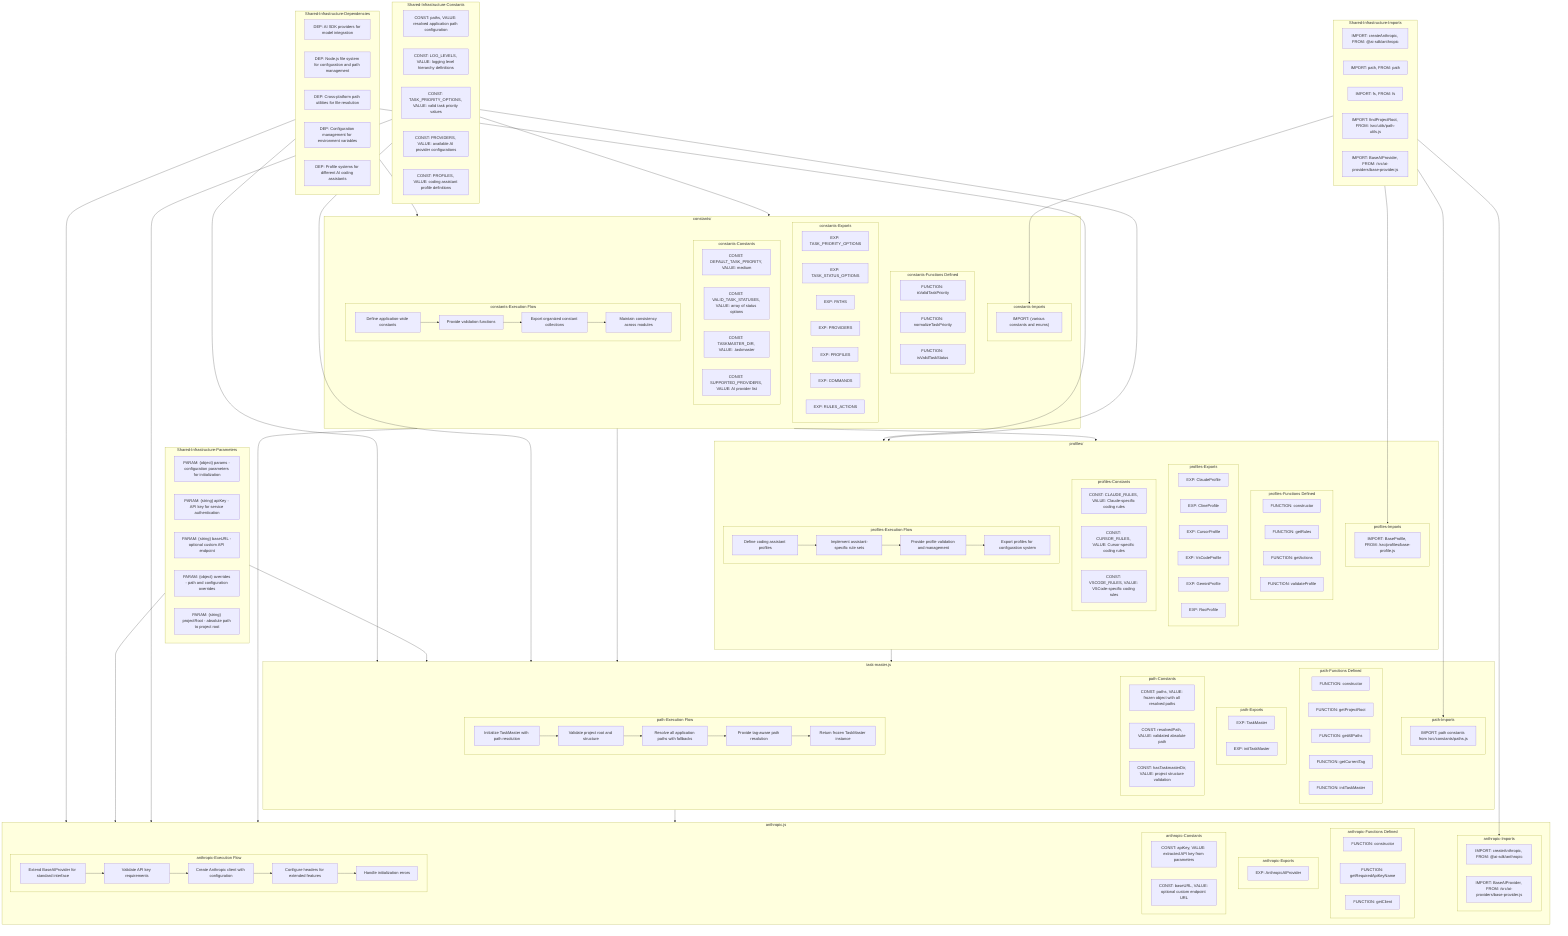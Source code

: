 flowchart TB
    %% SHARED INFRASTRUCTURE SECTIONS
    subgraph SharedImports["Shared-Infrastructure-Imports"]
        SI1["IMPORT: createAnthropic, FROM: @ai-sdk/anthropic"]
        SI2["IMPORT: path, FROM: path"]
        SI3["IMPORT: fs, FROM: fs"]
        SI4["IMPORT: findProjectRoot, FROM: /src/utils/path-utils.js"]
        SI5["IMPORT: BaseAIProvider, FROM: /src/ai-providers/base-provider.js"]
    end
    
    subgraph SharedDependencies["Shared-Infrastructure-Dependencies"]
        SD1["DEP: AI SDK providers for model integration"]
        SD2["DEP: Node.js file system for configuration and path management"]
        SD3["DEP: Cross-platform path utilities for file resolution"]
        SD4["DEP: Configuration management for environment variables"]
        SD5["DEP: Profile systems for different AI coding assistants"]
    end
    
    subgraph SharedParameters["Shared-Infrastructure-Parameters"]
        SP1["PARAM: {object} params - configuration parameters for initialization"]
        SP2["PARAM: {string} apiKey - API key for service authentication"]
        SP3["PARAM: {string} baseURL - optional custom API endpoint"]
        SP4["PARAM: {object} overrides - path and configuration overrides"]
        SP5["PARAM: {string} projectRoot - absolute path to project root"]
    end
    
    subgraph SharedConstants["Shared-Infrastructure-Constants"]
        SC1["CONST: paths, VALUE: resolved application path configuration"]
        SC2["CONST: LOG_LEVELS, VALUE: logging level hierarchy definitions"]
        SC3["CONST: TASK_PRIORITY_OPTIONS, VALUE: valid task priority values"]
        SC4["CONST: PROVIDERS, VALUE: available AI provider configurations"]
        SC5["CONST: PROFILES, VALUE: coding assistant profile definitions"]
    end
    
    %% INDIVIDUAL FILE SECTIONS
    subgraph taskMasterPath["task-master.js"]
        subgraph pathImports["path-Imports"]
            PI1["IMPORT: path constants from /src/constants/paths.js"]
        end
        
        subgraph pathFunctions["path-Functions Defined"]
            PF1["FUNCTION: constructor"]
            PF2["FUNCTION: getProjectRoot"]
            PF3["FUNCTION: getAllPaths"]
            PF4["FUNCTION: getCurrentTag"]
            PF5["FUNCTION: initTaskMaster"]
        end
        
        subgraph pathExports["path-Exports"]
            PE1["EXP: TaskMaster"]
            PE2["EXP: initTaskMaster"]
        end
        
        subgraph pathConstants["path-Constants"]
            PC1["CONST: paths, VALUE: frozen object with all resolved paths"]
            PC2["CONST: resolvedPath, VALUE: validated absolute path"]
            PC3["CONST: hasTaskmasterDir, VALUE: project structure validation"]
        end
        
        subgraph pathFlow["path-Execution Flow"]
            PL1["Initialize TaskMaster with path resolution"]
            PL2["Validate project root and structure"]
            PL3["Resolve all application paths with fallbacks"]
            PL4["Provide tag-aware path resolution"]
            PL5["Return frozen TaskMaster instance"]
        end
        
        pathImports
        pathFunctions
        pathExports
        pathConstants
        pathFlow
    end
    
    subgraph anthropicProvider["anthropic.js"]
        subgraph anthropicImports["anthropic-Imports"]
            AI1["IMPORT: createAnthropic, FROM: @ai-sdk/anthropic"]
            AI2["IMPORT: BaseAIProvider, FROM: /src/ai-providers/base-provider.js"]
        end
        
        subgraph anthropicFunctions["anthropic-Functions Defined"]
            AF1["FUNCTION: constructor"]
            AF2["FUNCTION: getRequiredApiKeyName"]
            AF3["FUNCTION: getClient"]
        end
        
        subgraph anthropicExports["anthropic-Exports"]
            AE1["EXP: AnthropicAIProvider"]
        end
        
        subgraph anthropicConstants["anthropic-Constants"]
            AC1["CONST: apiKey, VALUE: extracted API key from parameters"]
            AC2["CONST: baseURL, VALUE: optional custom endpoint URL"]
        end
        
        subgraph anthropicFlow["anthropic-Execution Flow"]
            AL1["Extend BaseAIProvider for standard interface"]
            AL2["Validate API key requirements"]
            AL3["Create Anthropic client with configuration"]
            AL4["Configure headers for extended features"]
            AL5["Handle initialization errors"]
        end
        
        anthropicImports
        anthropicFunctions
        anthropicExports
        anthropicConstants
        anthropicFlow
    end
    
    subgraph constants["constants/"]
        subgraph constantsImports["constants-Imports"]
            CONI1["IMPORT: (various constants and enums)"]
        end
        
        subgraph constantsFunctions["constants-Functions Defined"]
            CONF1["FUNCTION: isValidTaskPriority"]
            CONF2["FUNCTION: normalizeTaskPriority"]
            CONF3["FUNCTION: isValidTaskStatus"]
        end
        
        subgraph constantsExports["constants-Exports"]
            CONE1["EXP: TASK_PRIORITY_OPTIONS"]
            CONE2["EXP: TASK_STATUS_OPTIONS"]
            CONE3["EXP: PATHS"]
            CONE4["EXP: PROVIDERS"]
            CONE5["EXP: PROFILES"]
            CONE6["EXP: COMMANDS"]
            CONE7["EXP: RULES_ACTIONS"]
        end
        
        subgraph constantsConstants["constants-Constants"]
            CONC1["CONST: DEFAULT_TASK_PRIORITY, VALUE: medium"]
            CONC2["CONST: VALID_TASK_STATUSES, VALUE: array of status options"]
            CONC3["CONST: TASKMASTER_DIR, VALUE: .taskmaster"]
            CONC4["CONST: SUPPORTED_PROVIDERS, VALUE: AI provider list"]
        end
        
        subgraph constantsFlow["constants-Execution Flow"]
            CONL1["Define application-wide constants"]
            CONL2["Provide validation functions"]
            CONL3["Export organized constant collections"]
            CONL4["Maintain consistency across modules"]
        end
        
        constantsImports
        constantsFunctions
        constantsExports
        constantsConstants
        constantsFlow
    end
    
    subgraph profiles["profiles/"]
        subgraph profilesImports["profiles-Imports"]
            PROI1["IMPORT: BaseProfile, FROM: /src/profiles/base-profile.js"]
        end
        
        subgraph profilesFunctions["profiles-Functions Defined"]
            PROF1["FUNCTION: constructor"]
            PROF2["FUNCTION: getRules"]
            PROF3["FUNCTION: getActions"]
            PROF4["FUNCTION: validateProfile"]
        end
        
        subgraph profilesExports["profiles-Exports"]
            PROE1["EXP: ClaudeProfile"]
            PROE2["EXP: ClineProfile"]
            PROE3["EXP: CursorProfile"]
            PROE4["EXP: VsCodeProfile"]
            PROE5["EXP: GeminiProfile"]
            PROE6["EXP: RooProfile"]
        end
        
        subgraph profilesConstants["profiles-Constants"]
            PROC1["CONST: CLAUDE_RULES, VALUE: Claude-specific coding rules"]
            PROC2["CONST: CURSOR_RULES, VALUE: Cursor-specific coding rules"]
            PROC3["CONST: VSCODE_RULES, VALUE: VSCode-specific coding rules"]
        end
        
        subgraph profilesFlow["profiles-Execution Flow"]
            PROL1["Define coding assistant profiles"]
            PROL2["Implement assistant-specific rule sets"]
            PROL3["Provide profile validation and management"]
            PROL4["Export profiles for configuration system"]
        end
        
        profilesImports
        profilesFunctions
        profilesExports
        profilesConstants
        profilesFlow
    end
    
    %% RELATIONSHIP CONNECTIONS
    SharedImports --> pathImports
    SharedImports --> anthropicImports
    SharedImports --> constantsImports
    SharedImports --> profilesImports
    
    SharedDependencies --> taskMasterPath
    SharedDependencies --> anthropicProvider
    SharedDependencies --> constants
    SharedDependencies --> profiles
    
    SharedParameters --> taskMasterPath
    SharedParameters --> anthropicProvider
    
    SharedConstants --> taskMasterPath
    SharedConstants --> anthropicProvider
    SharedConstants --> constants
    SharedConstants --> profiles
    
    %% EXECUTION FLOW CONNECTIONS
    PL1 --> PL2
    PL2 --> PL3
    PL3 --> PL4
    PL4 --> PL5
    
    AL1 --> AL2
    AL2 --> AL3
    AL3 --> AL4
    AL4 --> AL5
    
    CONL1 --> CONL2
    CONL2 --> CONL3
    CONL3 --> CONL4
    
    PROL1 --> PROL2
    PROL2 --> PROL3
    PROL3 --> PROL4
    
    %% LAYER RELATIONSHIPS
    constants --> taskMasterPath
    constants --> anthropicProvider
    constants --> profiles
    profiles --> taskMasterPath
    taskMasterPath --> anthropicProvider